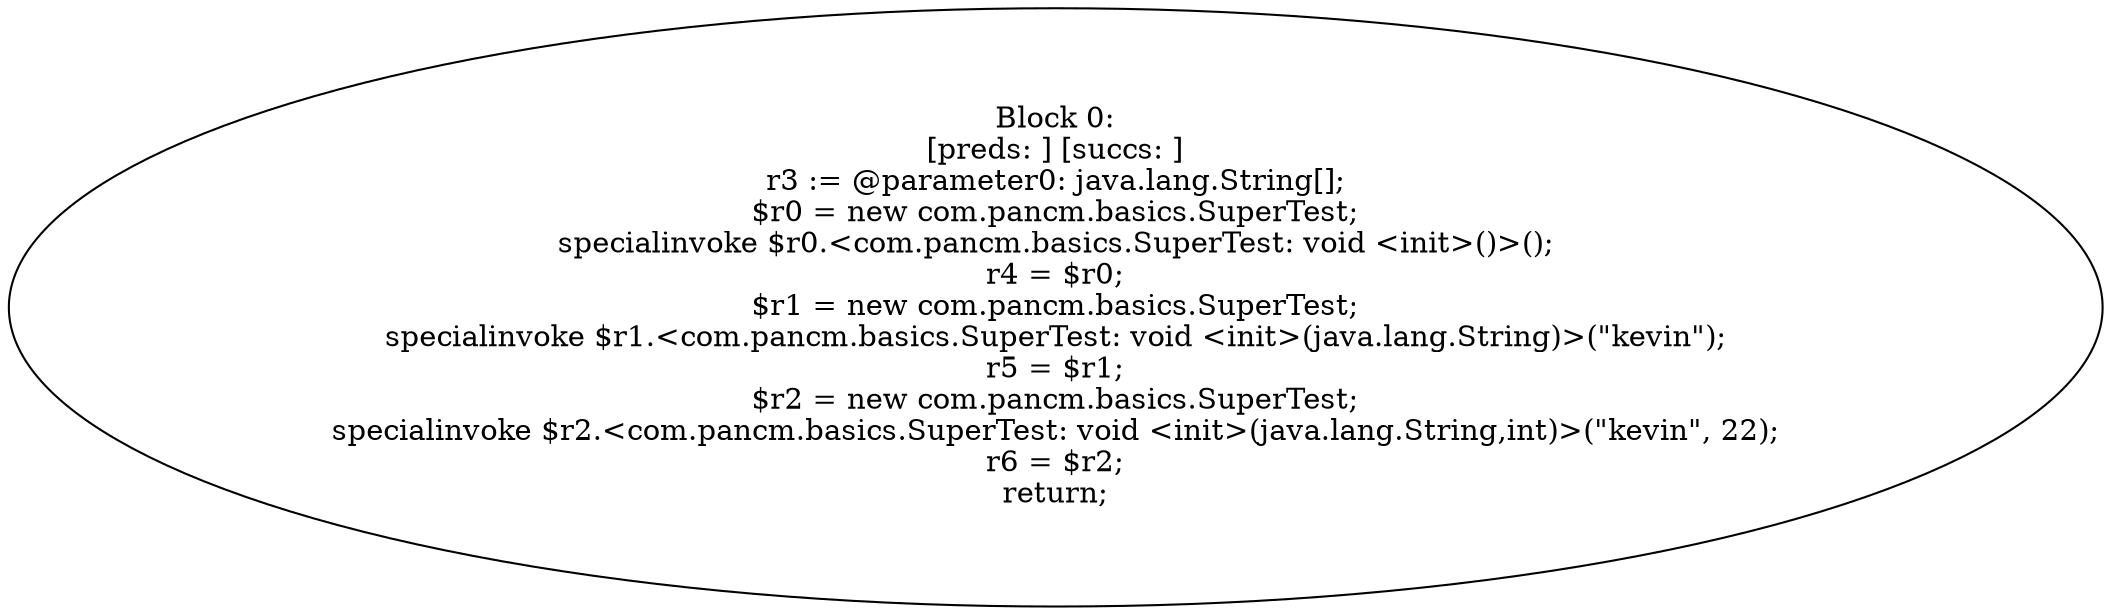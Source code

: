 digraph "unitGraph" {
    "Block 0:
[preds: ] [succs: ]
r3 := @parameter0: java.lang.String[];
$r0 = new com.pancm.basics.SuperTest;
specialinvoke $r0.<com.pancm.basics.SuperTest: void <init>()>();
r4 = $r0;
$r1 = new com.pancm.basics.SuperTest;
specialinvoke $r1.<com.pancm.basics.SuperTest: void <init>(java.lang.String)>(\"kevin\");
r5 = $r1;
$r2 = new com.pancm.basics.SuperTest;
specialinvoke $r2.<com.pancm.basics.SuperTest: void <init>(java.lang.String,int)>(\"kevin\", 22);
r6 = $r2;
return;
"
}
